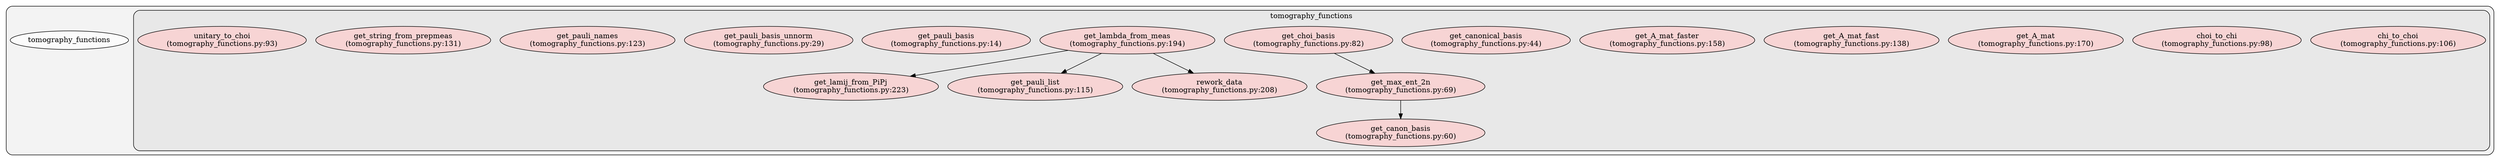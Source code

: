 digraph G {
    graph [rankdir=TB, clusterrank="local"];
    subgraph cluster_G {

        graph [style="filled,rounded",fillcolor="#80808018", label=""];
        tomographXy_functions [label="tomography_functions", style="filled", fillcolor="#ffffffb2", fontcolor="#000000", group="0"];
        subgraph cluster_tomographXy_functions {

            graph [style="filled,rounded",fillcolor="#80808018", label="tomography_functions"];
            tomographXy_functions__chi_to_choi [label="chi_to_choi\n(tomography_functions.py:106)", style="filled", fillcolor="#feccccb2", fontcolor="#000000", group="0"];
        }
        subgraph cluster_tomographXy_functions {

            graph [style="filled,rounded",fillcolor="#80808018", label="tomography_functions"];
            tomographXy_functions__choi_to_chi [label="choi_to_chi\n(tomography_functions.py:98)", style="filled", fillcolor="#feccccb2", fontcolor="#000000", group="0"];
        }
        subgraph cluster_tomographXy_functions {

            graph [style="filled,rounded",fillcolor="#80808018", label="tomography_functions"];
            tomographXy_functions__get_A_mat [label="get_A_mat\n(tomography_functions.py:170)", style="filled", fillcolor="#feccccb2", fontcolor="#000000", group="0"];
        }
        subgraph cluster_tomographXy_functions {

            graph [style="filled,rounded",fillcolor="#80808018", label="tomography_functions"];
            tomographXy_functions__get_A_mat_fast [label="get_A_mat_fast\n(tomography_functions.py:138)", style="filled", fillcolor="#feccccb2", fontcolor="#000000", group="0"];
        }
        subgraph cluster_tomographXy_functions {

            graph [style="filled,rounded",fillcolor="#80808018", label="tomography_functions"];
            tomographXy_functions__get_A_mat_faster [label="get_A_mat_faster\n(tomography_functions.py:158)", style="filled", fillcolor="#feccccb2", fontcolor="#000000", group="0"];
        }
        subgraph cluster_tomographXy_functions {

            graph [style="filled,rounded",fillcolor="#80808018", label="tomography_functions"];
            tomographXy_functions__get_canon_basis [label="get_canon_basis\n(tomography_functions.py:60)", style="filled", fillcolor="#feccccb2", fontcolor="#000000", group="0"];
        }
        subgraph cluster_tomographXy_functions {

            graph [style="filled,rounded",fillcolor="#80808018", label="tomography_functions"];
            tomographXy_functions__get_canonical_basis [label="get_canonical_basis\n(tomography_functions.py:44)", style="filled", fillcolor="#feccccb2", fontcolor="#000000", group="0"];
        }
        subgraph cluster_tomographXy_functions {

            graph [style="filled,rounded",fillcolor="#80808018", label="tomography_functions"];
            tomographXy_functions__get_choi_basis [label="get_choi_basis\n(tomography_functions.py:82)", style="filled", fillcolor="#feccccb2", fontcolor="#000000", group="0"];
        }
        subgraph cluster_tomographXy_functions {

            graph [style="filled,rounded",fillcolor="#80808018", label="tomography_functions"];
            tomographXy_functions__get_lambda_from_meas [label="get_lambda_from_meas\n(tomography_functions.py:194)", style="filled", fillcolor="#feccccb2", fontcolor="#000000", group="0"];
        }
        subgraph cluster_tomographXy_functions {

            graph [style="filled,rounded",fillcolor="#80808018", label="tomography_functions"];
            tomographXy_functions__get_lamij_from_PiPj [label="get_lamij_from_PiPj\n(tomography_functions.py:223)", style="filled", fillcolor="#feccccb2", fontcolor="#000000", group="0"];
        }
        subgraph cluster_tomographXy_functions {

            graph [style="filled,rounded",fillcolor="#80808018", label="tomography_functions"];
            tomographXy_functions__get_max_ent_2n [label="get_max_ent_2n\n(tomography_functions.py:69)", style="filled", fillcolor="#feccccb2", fontcolor="#000000", group="0"];
        }
        subgraph cluster_tomographXy_functions {

            graph [style="filled,rounded",fillcolor="#80808018", label="tomography_functions"];
            tomographXy_functions__get_pauli_basis [label="get_pauli_basis\n(tomography_functions.py:14)", style="filled", fillcolor="#feccccb2", fontcolor="#000000", group="0"];
        }
        subgraph cluster_tomographXy_functions {

            graph [style="filled,rounded",fillcolor="#80808018", label="tomography_functions"];
            tomographXy_functions__get_pauli_basis_unnorm [label="get_pauli_basis_unnorm\n(tomography_functions.py:29)", style="filled", fillcolor="#feccccb2", fontcolor="#000000", group="0"];
        }
        subgraph cluster_tomographXy_functions {

            graph [style="filled,rounded",fillcolor="#80808018", label="tomography_functions"];
            tomographXy_functions__get_pauli_list [label="get_pauli_list\n(tomography_functions.py:115)", style="filled", fillcolor="#feccccb2", fontcolor="#000000", group="0"];
        }
        subgraph cluster_tomographXy_functions {

            graph [style="filled,rounded",fillcolor="#80808018", label="tomography_functions"];
            tomographXy_functions__get_pauli_names [label="get_pauli_names\n(tomography_functions.py:123)", style="filled", fillcolor="#feccccb2", fontcolor="#000000", group="0"];
        }
        subgraph cluster_tomographXy_functions {

            graph [style="filled,rounded",fillcolor="#80808018", label="tomography_functions"];
            tomographXy_functions__get_string_from_prepmeas [label="get_string_from_prepmeas\n(tomography_functions.py:131)", style="filled", fillcolor="#feccccb2", fontcolor="#000000", group="0"];
        }
        subgraph cluster_tomographXy_functions {

            graph [style="filled,rounded",fillcolor="#80808018", label="tomography_functions"];
            tomographXy_functions__rework_data [label="rework_data\n(tomography_functions.py:208)", style="filled", fillcolor="#feccccb2", fontcolor="#000000", group="0"];
        }
        subgraph cluster_tomographXy_functions {

            graph [style="filled,rounded",fillcolor="#80808018", label="tomography_functions"];
            tomographXy_functions__unitary_to_choi [label="unitary_to_choi\n(tomography_functions.py:93)", style="filled", fillcolor="#feccccb2", fontcolor="#000000", group="0"];
        }
    }
        tomographXy_functions__get_max_ent_2n -> tomographXy_functions__get_canon_basis [style="solid", color="#000000"];
        tomographXy_functions__get_choi_basis -> tomographXy_functions__get_max_ent_2n [style="solid", color="#000000"];
        tomographXy_functions__get_lambda_from_meas -> tomographXy_functions__rework_data [style="solid", color="#000000"];
        tomographXy_functions__get_lambda_from_meas -> tomographXy_functions__get_lamij_from_PiPj [style="solid", color="#000000"];
        tomographXy_functions__get_lambda_from_meas -> tomographXy_functions__get_pauli_list [style="solid", color="#000000"];
    }

